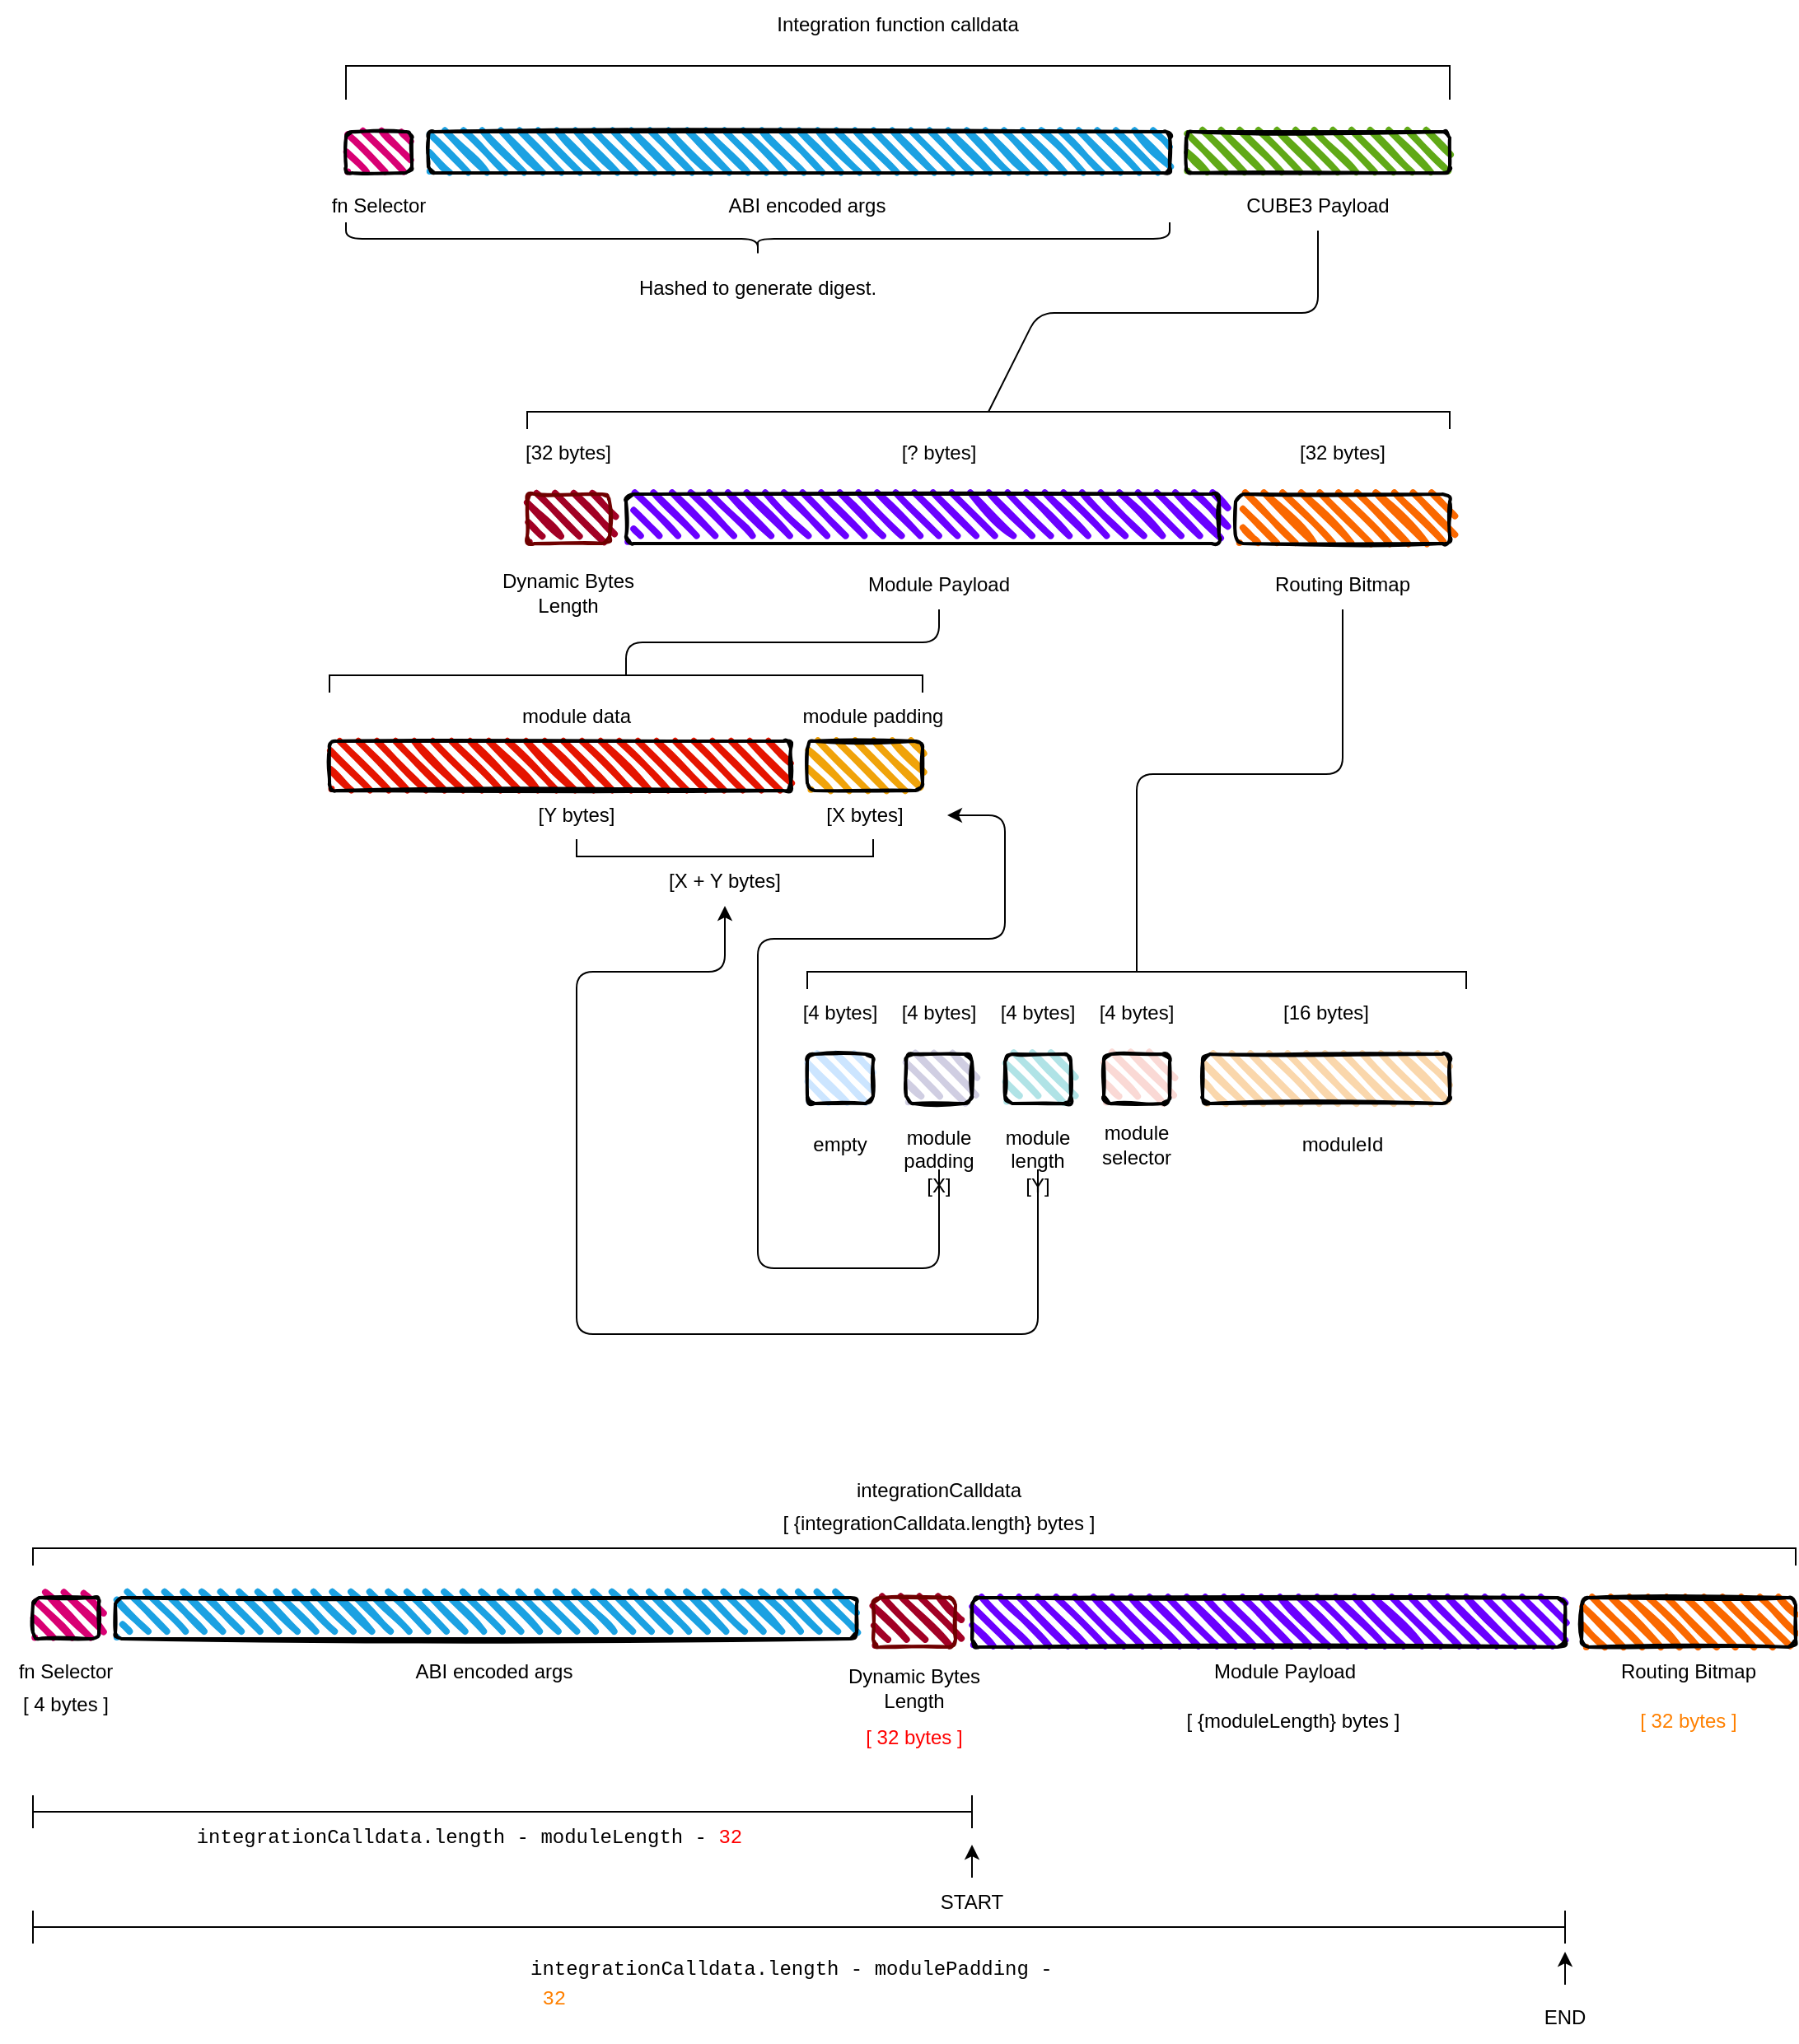 <mxfile>
    <diagram id="aLtOHtljQxS2jJvr5O-8" name="Page-1">
        <mxGraphModel dx="2155" dy="785" grid="1" gridSize="10" guides="1" tooltips="1" connect="1" arrows="1" fold="1" page="1" pageScale="1" pageWidth="850" pageHeight="1100" background="#FFFFFF" math="0" shadow="0">
            <root>
                <mxCell id="0"/>
                <mxCell id="1" parent="0"/>
                <mxCell id="2" value="" style="rounded=1;whiteSpace=wrap;html=1;strokeWidth=2;fillWeight=4;hachureGap=8;hachureAngle=45;fillColor=#1ba1e2;sketch=1;fontColor=#000000;strokeColor=#000000;" parent="1" vertex="1">
                    <mxGeometry x="90" y="270" width="450" height="25" as="geometry"/>
                </mxCell>
                <mxCell id="3" value="" style="rounded=1;whiteSpace=wrap;html=1;strokeWidth=2;fillWeight=4;hachureGap=8;hachureAngle=45;fillColor=#60a917;sketch=1;fontColor=#000000;strokeColor=#000000;" parent="1" vertex="1">
                    <mxGeometry x="550" y="270" width="160" height="25" as="geometry"/>
                </mxCell>
                <mxCell id="5" value="" style="shape=partialRectangle;whiteSpace=wrap;html=1;bottom=1;right=1;left=1;top=0;fillColor=none;routingCenterX=-0.5;rotation=-180;fontColor=#000000;strokeColor=#000000;" parent="1" vertex="1">
                    <mxGeometry x="40" y="230" width="670" height="20" as="geometry"/>
                </mxCell>
                <mxCell id="6" value="Integration function calldata" style="text;html=1;strokeColor=none;fillColor=none;align=center;verticalAlign=middle;whiteSpace=wrap;rounded=0;fontColor=#000000;" parent="1" vertex="1">
                    <mxGeometry x="275" y="190" width="200" height="30" as="geometry"/>
                </mxCell>
                <mxCell id="7" value="" style="rounded=1;whiteSpace=wrap;html=1;strokeWidth=2;fillWeight=4;hachureGap=8;hachureAngle=45;fillColor=#d80073;sketch=1;fontColor=#000000;strokeColor=#000000;" parent="1" vertex="1">
                    <mxGeometry x="40" y="270" width="40" height="25" as="geometry"/>
                </mxCell>
                <mxCell id="8" value="fn Selector" style="text;html=1;strokeColor=none;fillColor=none;align=center;verticalAlign=middle;whiteSpace=wrap;rounded=0;fontColor=#000000;" parent="1" vertex="1">
                    <mxGeometry x="20" y="300" width="80" height="30" as="geometry"/>
                </mxCell>
                <mxCell id="9" value="ABI encoded args" style="text;html=1;strokeColor=none;fillColor=none;align=center;verticalAlign=middle;whiteSpace=wrap;rounded=0;fontColor=#000000;" parent="1" vertex="1">
                    <mxGeometry x="270" y="300" width="100" height="30" as="geometry"/>
                </mxCell>
                <mxCell id="10" value="CUBE3 Payload" style="text;html=1;strokeColor=none;fillColor=none;align=center;verticalAlign=middle;whiteSpace=wrap;rounded=0;fontColor=#000000;" parent="1" vertex="1">
                    <mxGeometry x="580" y="300" width="100" height="30" as="geometry"/>
                </mxCell>
                <mxCell id="11" value="" style="rounded=1;whiteSpace=wrap;html=1;strokeWidth=2;fillWeight=4;hachureGap=8;hachureAngle=45;fillColor=#6a00ff;sketch=1;fontColor=#000000;strokeColor=#000000;" parent="1" vertex="1">
                    <mxGeometry x="210" y="490" width="360" height="30" as="geometry"/>
                </mxCell>
                <mxCell id="12" value="" style="rounded=1;whiteSpace=wrap;html=1;strokeWidth=2;fillWeight=4;hachureGap=8;hachureAngle=45;fillColor=#fa6800;sketch=1;fontColor=#000000;strokeColor=#000000;" parent="1" vertex="1">
                    <mxGeometry x="580" y="490" width="130" height="30" as="geometry"/>
                </mxCell>
                <mxCell id="15" value="Module Payload" style="text;html=1;strokeColor=none;fillColor=none;align=center;verticalAlign=middle;whiteSpace=wrap;rounded=0;fontColor=#000000;" parent="1" vertex="1">
                    <mxGeometry x="350" y="530" width="100" height="30" as="geometry"/>
                </mxCell>
                <mxCell id="16" value="Routing Bitmap" style="text;html=1;strokeColor=none;fillColor=none;align=center;verticalAlign=middle;whiteSpace=wrap;rounded=0;fontColor=#000000;" parent="1" vertex="1">
                    <mxGeometry x="595" y="530" width="100" height="30" as="geometry"/>
                </mxCell>
                <mxCell id="19" value="" style="rounded=1;whiteSpace=wrap;html=1;strokeWidth=2;fillWeight=4;hachureGap=8;hachureAngle=45;fillColor=#fad7ac;sketch=1;strokeColor=#000000;fontColor=#000000;" parent="1" vertex="1">
                    <mxGeometry x="560" y="830" width="150" height="30" as="geometry"/>
                </mxCell>
                <mxCell id="20" value="" style="rounded=1;whiteSpace=wrap;html=1;strokeWidth=2;fillWeight=4;hachureGap=8;hachureAngle=45;fillColor=#fad9d5;sketch=1;strokeColor=#000000;fontColor=#000000;" parent="1" vertex="1">
                    <mxGeometry x="500" y="830" width="40" height="30" as="geometry"/>
                </mxCell>
                <mxCell id="21" value="" style="rounded=1;whiteSpace=wrap;html=1;strokeWidth=2;fillWeight=4;hachureGap=8;hachureAngle=45;fillColor=#b0e3e6;sketch=1;strokeColor=#000000;fontColor=#000000;" parent="1" vertex="1">
                    <mxGeometry x="440" y="830" width="40" height="30" as="geometry"/>
                </mxCell>
                <mxCell id="22" value="" style="rounded=1;whiteSpace=wrap;html=1;strokeWidth=2;fillWeight=4;hachureGap=8;hachureAngle=45;fillColor=#d0cee2;sketch=1;strokeColor=#000000;fontColor=#000000;" parent="1" vertex="1">
                    <mxGeometry x="380" y="830" width="40" height="30" as="geometry"/>
                </mxCell>
                <mxCell id="23" value="" style="rounded=1;whiteSpace=wrap;html=1;strokeWidth=2;fillWeight=4;hachureGap=8;hachureAngle=45;fillColor=#cce5ff;sketch=1;strokeColor=#000000;fontColor=#000000;" parent="1" vertex="1">
                    <mxGeometry x="320" y="830" width="40" height="30" as="geometry"/>
                </mxCell>
                <mxCell id="24" value="moduleId" style="text;html=1;strokeColor=none;fillColor=none;align=center;verticalAlign=middle;whiteSpace=wrap;rounded=0;fontColor=#000000;" parent="1" vertex="1">
                    <mxGeometry x="595" y="870" width="100" height="30" as="geometry"/>
                </mxCell>
                <mxCell id="25" value="module&lt;br&gt;selector" style="text;html=1;strokeColor=none;fillColor=none;align=center;verticalAlign=middle;whiteSpace=wrap;rounded=0;fontColor=#000000;" parent="1" vertex="1">
                    <mxGeometry x="470" y="870" width="100" height="30" as="geometry"/>
                </mxCell>
                <mxCell id="26" value="[16 bytes]" style="text;html=1;strokeColor=none;fillColor=none;align=center;verticalAlign=middle;whiteSpace=wrap;rounded=0;fontColor=#000000;" parent="1" vertex="1">
                    <mxGeometry x="585" y="790" width="100" height="30" as="geometry"/>
                </mxCell>
                <mxCell id="27" value="[32 bytes]" style="text;html=1;strokeColor=none;fillColor=none;align=center;verticalAlign=middle;whiteSpace=wrap;rounded=0;fontColor=#000000;" parent="1" vertex="1">
                    <mxGeometry x="595" y="450" width="100" height="30" as="geometry"/>
                </mxCell>
                <mxCell id="28" value="[4 bytes]" style="text;html=1;strokeColor=none;fillColor=none;align=center;verticalAlign=middle;whiteSpace=wrap;rounded=0;fontColor=#000000;" parent="1" vertex="1">
                    <mxGeometry x="470" y="790" width="100" height="30" as="geometry"/>
                </mxCell>
                <mxCell id="29" value="[4 bytes]" style="text;html=1;strokeColor=none;fillColor=none;align=center;verticalAlign=middle;whiteSpace=wrap;rounded=0;fontColor=#000000;" parent="1" vertex="1">
                    <mxGeometry x="410" y="790" width="100" height="30" as="geometry"/>
                </mxCell>
                <mxCell id="30" value="[4 bytes]" style="text;html=1;strokeColor=none;fillColor=none;align=center;verticalAlign=middle;whiteSpace=wrap;rounded=0;fontColor=#000000;" parent="1" vertex="1">
                    <mxGeometry x="290" y="790" width="100" height="30" as="geometry"/>
                </mxCell>
                <mxCell id="32" value="[4 bytes]" style="text;html=1;strokeColor=none;fillColor=none;align=center;verticalAlign=middle;whiteSpace=wrap;rounded=0;fontColor=#000000;" parent="1" vertex="1">
                    <mxGeometry x="350" y="790" width="100" height="30" as="geometry"/>
                </mxCell>
                <mxCell id="33" value="module&lt;br&gt;length&lt;br&gt;[Y]" style="text;html=1;strokeColor=none;fillColor=none;align=center;verticalAlign=middle;whiteSpace=wrap;rounded=0;fontColor=#000000;" parent="1" vertex="1">
                    <mxGeometry x="410" y="880" width="100" height="30" as="geometry"/>
                </mxCell>
                <mxCell id="34" value="module&lt;br&gt;padding&lt;br&gt;[X]" style="text;html=1;strokeColor=none;fillColor=none;align=center;verticalAlign=middle;whiteSpace=wrap;rounded=0;fontColor=#000000;" parent="1" vertex="1">
                    <mxGeometry x="350" y="880" width="100" height="30" as="geometry"/>
                </mxCell>
                <mxCell id="36" value="" style="rounded=1;whiteSpace=wrap;html=1;strokeWidth=2;fillWeight=4;hachureGap=8;hachureAngle=45;fillColor=#f0a30a;sketch=1;fontColor=#000000;strokeColor=#000000;" parent="1" vertex="1">
                    <mxGeometry x="320" y="640" width="70" height="30" as="geometry"/>
                </mxCell>
                <mxCell id="37" value="" style="rounded=1;whiteSpace=wrap;html=1;strokeWidth=2;fillWeight=4;hachureGap=8;hachureAngle=45;fillColor=#e51400;sketch=1;fontColor=#000000;strokeColor=#000000;" parent="1" vertex="1">
                    <mxGeometry x="30" y="640" width="280" height="30" as="geometry"/>
                </mxCell>
                <mxCell id="38" value="" style="shape=partialRectangle;whiteSpace=wrap;html=1;bottom=1;right=1;left=1;top=0;fillColor=none;routingCenterX=-0.5;rotation=-180;fontColor=#000000;strokeColor=#000000;" parent="1" vertex="1">
                    <mxGeometry x="150" y="440" width="560" height="10" as="geometry"/>
                </mxCell>
                <mxCell id="40" value="" style="endArrow=none;html=1;entryX=0.5;entryY=1;entryDx=0;entryDy=0;exitX=0.5;exitY=1;exitDx=0;exitDy=0;fontColor=#000000;strokeColor=#000000;" parent="1" source="10" target="38" edge="1">
                    <mxGeometry width="50" height="50" relative="1" as="geometry">
                        <mxPoint x="410" y="620" as="sourcePoint"/>
                        <mxPoint x="460" y="570" as="targetPoint"/>
                        <Array as="points">
                            <mxPoint x="630" y="380"/>
                            <mxPoint x="460" y="380"/>
                        </Array>
                    </mxGeometry>
                </mxCell>
                <mxCell id="41" value="" style="shape=partialRectangle;whiteSpace=wrap;html=1;bottom=1;right=1;left=1;top=0;fillColor=none;routingCenterX=-0.5;rotation=-180;fontColor=#000000;strokeColor=#000000;" parent="1" vertex="1">
                    <mxGeometry x="30" y="600" width="360" height="10" as="geometry"/>
                </mxCell>
                <mxCell id="42" value="" style="shape=partialRectangle;whiteSpace=wrap;html=1;bottom=1;right=1;left=1;top=0;fillColor=none;routingCenterX=-0.5;rotation=-180;fontColor=#000000;strokeColor=#000000;" parent="1" vertex="1">
                    <mxGeometry x="320" y="780" width="400" height="10" as="geometry"/>
                </mxCell>
                <mxCell id="43" value="" style="endArrow=none;html=1;entryX=0.5;entryY=1;entryDx=0;entryDy=0;exitX=0.5;exitY=1;exitDx=0;exitDy=0;fontColor=#000000;strokeColor=#000000;" parent="1" source="15" target="41" edge="1">
                    <mxGeometry width="50" height="50" relative="1" as="geometry">
                        <mxPoint x="340" y="720" as="sourcePoint"/>
                        <mxPoint x="390" y="670" as="targetPoint"/>
                        <Array as="points">
                            <mxPoint x="400" y="580"/>
                            <mxPoint x="210" y="580"/>
                        </Array>
                    </mxGeometry>
                </mxCell>
                <mxCell id="44" value="" style="endArrow=none;html=1;entryX=0.5;entryY=1;entryDx=0;entryDy=0;exitX=0.5;exitY=1;exitDx=0;exitDy=0;fontColor=#000000;strokeColor=#000000;" parent="1" source="16" target="42" edge="1">
                    <mxGeometry width="50" height="50" relative="1" as="geometry">
                        <mxPoint x="340" y="720" as="sourcePoint"/>
                        <mxPoint x="390" y="670" as="targetPoint"/>
                        <Array as="points">
                            <mxPoint x="645" y="660"/>
                            <mxPoint x="520" y="660"/>
                        </Array>
                    </mxGeometry>
                </mxCell>
                <mxCell id="45" value="[Y bytes]" style="text;html=1;strokeColor=none;fillColor=none;align=center;verticalAlign=middle;whiteSpace=wrap;rounded=0;fontColor=#000000;" parent="1" vertex="1">
                    <mxGeometry x="130" y="670" width="100" height="30" as="geometry"/>
                </mxCell>
                <mxCell id="46" value="[X bytes]" style="text;html=1;strokeColor=none;fillColor=none;align=center;verticalAlign=middle;whiteSpace=wrap;rounded=0;fontColor=#000000;" parent="1" vertex="1">
                    <mxGeometry x="305" y="670" width="100" height="30" as="geometry"/>
                </mxCell>
                <mxCell id="47" value="[? bytes]" style="text;html=1;strokeColor=none;fillColor=none;align=center;verticalAlign=middle;whiteSpace=wrap;rounded=0;fontColor=#000000;" parent="1" vertex="1">
                    <mxGeometry x="350" y="450" width="100" height="30" as="geometry"/>
                </mxCell>
                <mxCell id="48" value="empty" style="text;html=1;strokeColor=none;fillColor=none;align=center;verticalAlign=middle;whiteSpace=wrap;rounded=0;fontColor=#000000;" parent="1" vertex="1">
                    <mxGeometry x="290" y="870" width="100" height="30" as="geometry"/>
                </mxCell>
                <mxCell id="52" value="module padding" style="text;html=1;strokeColor=none;fillColor=none;align=center;verticalAlign=middle;whiteSpace=wrap;rounded=0;fontColor=#000000;" parent="1" vertex="1">
                    <mxGeometry x="310" y="610" width="100" height="30" as="geometry"/>
                </mxCell>
                <mxCell id="53" value="module data" style="text;html=1;strokeColor=none;fillColor=none;align=center;verticalAlign=middle;whiteSpace=wrap;rounded=0;fontColor=#000000;" parent="1" vertex="1">
                    <mxGeometry x="130" y="610" width="100" height="30" as="geometry"/>
                </mxCell>
                <mxCell id="56" value="" style="endArrow=classic;html=1;fontColor=#000000;strokeColor=#000000;" parent="1" edge="1">
                    <mxGeometry width="50" height="50" relative="1" as="geometry">
                        <mxPoint x="460" y="900" as="sourcePoint"/>
                        <mxPoint x="270" y="740" as="targetPoint"/>
                        <Array as="points">
                            <mxPoint x="460" y="1000"/>
                            <mxPoint x="180" y="1000"/>
                            <mxPoint x="180" y="880"/>
                            <mxPoint x="180" y="780"/>
                            <mxPoint x="270" y="780"/>
                        </Array>
                    </mxGeometry>
                </mxCell>
                <mxCell id="57" value="" style="endArrow=classic;html=1;entryX=1;entryY=0.5;entryDx=0;entryDy=0;fontColor=#000000;strokeColor=#000000;" parent="1" target="46" edge="1">
                    <mxGeometry width="50" height="50" relative="1" as="geometry">
                        <mxPoint x="400" y="900" as="sourcePoint"/>
                        <mxPoint x="310" y="840" as="targetPoint"/>
                        <Array as="points">
                            <mxPoint x="400" y="960"/>
                            <mxPoint x="290" y="960"/>
                            <mxPoint x="290" y="860"/>
                            <mxPoint x="290" y="760"/>
                            <mxPoint x="350" y="760"/>
                            <mxPoint x="440" y="760"/>
                            <mxPoint x="440" y="685"/>
                        </Array>
                    </mxGeometry>
                </mxCell>
                <mxCell id="58" value="" style="rounded=1;whiteSpace=wrap;html=1;strokeWidth=2;fillWeight=4;hachureGap=8;hachureAngle=45;fillColor=#a20025;sketch=1;fontColor=#ffffff;strokeColor=#6F0000;" parent="1" vertex="1">
                    <mxGeometry x="150" y="490" width="50" height="30" as="geometry"/>
                </mxCell>
                <mxCell id="59" value="Dynamic Bytes&lt;br&gt;Length" style="text;html=1;strokeColor=none;fillColor=none;align=center;verticalAlign=middle;whiteSpace=wrap;rounded=0;fontColor=#000000;" parent="1" vertex="1">
                    <mxGeometry x="125" y="535" width="100" height="30" as="geometry"/>
                </mxCell>
                <mxCell id="60" value="[32 bytes]" style="text;html=1;strokeColor=none;fillColor=none;align=center;verticalAlign=middle;whiteSpace=wrap;rounded=0;fontColor=#000000;" parent="1" vertex="1">
                    <mxGeometry x="125" y="450" width="100" height="30" as="geometry"/>
                </mxCell>
                <mxCell id="61" value="" style="shape=curlyBracket;whiteSpace=wrap;html=1;rounded=1;labelPosition=left;verticalLabelPosition=middle;align=right;verticalAlign=middle;strokeColor=#000000;fontColor=#000000;rotation=-90;" parent="1" vertex="1">
                    <mxGeometry x="280" y="85" width="20" height="500" as="geometry"/>
                </mxCell>
                <mxCell id="62" value="Hashed to generate digest." style="text;html=1;strokeColor=none;fillColor=none;align=center;verticalAlign=middle;whiteSpace=wrap;rounded=0;fontColor=#000000;" parent="1" vertex="1">
                    <mxGeometry x="200" y="350" width="180" height="30" as="geometry"/>
                </mxCell>
                <mxCell id="63" value="" style="shape=partialRectangle;whiteSpace=wrap;html=1;bottom=1;right=1;left=1;top=0;fillColor=none;routingCenterX=-0.5;rotation=0;fontColor=#000000;strokeColor=#000000;" vertex="1" parent="1">
                    <mxGeometry x="180" y="700" width="180" height="10" as="geometry"/>
                </mxCell>
                <mxCell id="64" value="[X + Y bytes]" style="text;html=1;strokeColor=none;fillColor=none;align=center;verticalAlign=middle;whiteSpace=wrap;rounded=0;fontColor=#000000;" vertex="1" parent="1">
                    <mxGeometry x="220" y="710" width="100" height="30" as="geometry"/>
                </mxCell>
                <mxCell id="65" value="" style="rounded=1;whiteSpace=wrap;html=1;strokeWidth=2;fillWeight=4;hachureGap=8;hachureAngle=45;fillColor=#6a00ff;sketch=1;fontColor=#000000;strokeColor=#000000;" vertex="1" parent="1">
                    <mxGeometry x="420" y="1160" width="360" height="30" as="geometry"/>
                </mxCell>
                <mxCell id="66" value="" style="rounded=1;whiteSpace=wrap;html=1;strokeWidth=2;fillWeight=4;hachureGap=8;hachureAngle=45;fillColor=#fa6800;sketch=1;fontColor=#000000;strokeColor=#000000;" vertex="1" parent="1">
                    <mxGeometry x="790" y="1160" width="130" height="30" as="geometry"/>
                </mxCell>
                <mxCell id="67" value="" style="rounded=1;whiteSpace=wrap;html=1;strokeWidth=2;fillWeight=4;hachureGap=8;hachureAngle=45;fillColor=#a20025;sketch=1;fontColor=#ffffff;strokeColor=#6F0000;" vertex="1" parent="1">
                    <mxGeometry x="360" y="1160" width="50" height="30" as="geometry"/>
                </mxCell>
                <mxCell id="68" value="" style="rounded=1;whiteSpace=wrap;html=1;strokeWidth=2;fillWeight=4;hachureGap=8;hachureAngle=45;fillColor=#1ba1e2;sketch=1;fontColor=#000000;strokeColor=#000000;" vertex="1" parent="1">
                    <mxGeometry x="-100" y="1160" width="450" height="25" as="geometry"/>
                </mxCell>
                <mxCell id="69" value="" style="rounded=1;whiteSpace=wrap;html=1;strokeWidth=2;fillWeight=4;hachureGap=8;hachureAngle=45;fillColor=#d80073;sketch=1;fontColor=#000000;strokeColor=#000000;" vertex="1" parent="1">
                    <mxGeometry x="-150" y="1160" width="40" height="25" as="geometry"/>
                </mxCell>
                <mxCell id="70" value="fn Selector" style="text;html=1;strokeColor=none;fillColor=none;align=center;verticalAlign=middle;whiteSpace=wrap;rounded=0;fontColor=#000000;" vertex="1" parent="1">
                    <mxGeometry x="-170" y="1190" width="80" height="30" as="geometry"/>
                </mxCell>
                <mxCell id="71" value="ABI encoded args" style="text;html=1;strokeColor=none;fillColor=none;align=center;verticalAlign=middle;whiteSpace=wrap;rounded=0;fontColor=#000000;" vertex="1" parent="1">
                    <mxGeometry x="80" y="1190" width="100" height="30" as="geometry"/>
                </mxCell>
                <mxCell id="72" value="Dynamic Bytes&lt;br&gt;Length" style="text;html=1;strokeColor=none;fillColor=none;align=center;verticalAlign=middle;whiteSpace=wrap;rounded=0;fontColor=#000000;" vertex="1" parent="1">
                    <mxGeometry x="335" y="1200" width="100" height="30" as="geometry"/>
                </mxCell>
                <mxCell id="73" value="Module Payload" style="text;html=1;strokeColor=none;fillColor=none;align=center;verticalAlign=middle;whiteSpace=wrap;rounded=0;fontColor=#000000;" vertex="1" parent="1">
                    <mxGeometry x="560" y="1190" width="100" height="30" as="geometry"/>
                </mxCell>
                <mxCell id="74" value="Routing Bitmap" style="text;html=1;strokeColor=none;fillColor=none;align=center;verticalAlign=middle;whiteSpace=wrap;rounded=0;fontColor=#000000;" vertex="1" parent="1">
                    <mxGeometry x="805" y="1190" width="100" height="30" as="geometry"/>
                </mxCell>
                <mxCell id="76" value="" style="shape=partialRectangle;whiteSpace=wrap;html=1;bottom=1;right=1;left=1;top=0;fillColor=none;routingCenterX=-0.5;rotation=-180;fontColor=#000000;strokeColor=#000000;" vertex="1" parent="1">
                    <mxGeometry x="-150" y="1130" width="1070" height="10" as="geometry"/>
                </mxCell>
                <mxCell id="80" value="integrationCalldata" style="text;html=1;strokeColor=none;fillColor=none;align=center;verticalAlign=middle;whiteSpace=wrap;rounded=0;fontColor=#000000;" vertex="1" parent="1">
                    <mxGeometry x="350" y="1080" width="100" height="30" as="geometry"/>
                </mxCell>
                <mxCell id="81" value="[ {integrationCalldata.length} bytes ]" style="text;html=1;strokeColor=none;fillColor=none;align=center;verticalAlign=middle;whiteSpace=wrap;rounded=0;fontColor=#000000;" vertex="1" parent="1">
                    <mxGeometry x="280" y="1100" width="240" height="30" as="geometry"/>
                </mxCell>
                <mxCell id="82" value="[ 4 bytes ]" style="text;html=1;strokeColor=none;fillColor=none;align=center;verticalAlign=middle;whiteSpace=wrap;rounded=0;fontColor=#000000;" vertex="1" parent="1">
                    <mxGeometry x="-170" y="1210" width="80" height="30" as="geometry"/>
                </mxCell>
                <mxCell id="83" value="[ 32 bytes ]" style="text;html=1;strokeColor=none;fillColor=none;align=center;verticalAlign=middle;whiteSpace=wrap;rounded=0;fontColor=#FF0000;" vertex="1" parent="1">
                    <mxGeometry x="345" y="1230" width="80" height="30" as="geometry"/>
                </mxCell>
                <mxCell id="84" value="[ 32 bytes ]" style="text;html=1;strokeColor=none;fillColor=none;align=center;verticalAlign=middle;whiteSpace=wrap;rounded=0;fontColor=#FF8000;" vertex="1" parent="1">
                    <mxGeometry x="815" y="1220" width="80" height="30" as="geometry"/>
                </mxCell>
                <mxCell id="85" value="[ {moduleLength} bytes ]" style="text;html=1;strokeColor=none;fillColor=none;align=center;verticalAlign=middle;whiteSpace=wrap;rounded=0;fontColor=#000000;" vertex="1" parent="1">
                    <mxGeometry x="540" y="1220" width="150" height="30" as="geometry"/>
                </mxCell>
                <mxCell id="87" value="" style="shape=crossbar;whiteSpace=wrap;html=1;rounded=1;strokeColor=#000000;" vertex="1" parent="1">
                    <mxGeometry x="-150" y="1280" width="570" height="20" as="geometry"/>
                </mxCell>
                <mxCell id="88" value="" style="shape=crossbar;whiteSpace=wrap;html=1;rounded=1;strokeColor=#000000;" vertex="1" parent="1">
                    <mxGeometry x="-150" y="1350" width="930" height="20" as="geometry"/>
                </mxCell>
                <mxCell id="89" value="&lt;div style=&quot;font-family: &amp;quot;Cascadia Code&amp;quot;, Menlo, Monaco, &amp;quot;Courier New&amp;quot;, monospace, Menlo, Monaco, &amp;quot;Courier New&amp;quot;, monospace; font-weight: normal; font-size: 12px; line-height: 18px;&quot;&gt;&lt;div style=&quot;&quot;&gt;integrationCalldata.length - moduleLength - &lt;font color=&quot;#ff0000&quot;&gt;32&lt;/font&gt;&lt;/div&gt;&lt;/div&gt;" style="text;html=1;strokeColor=none;fillColor=none;align=center;verticalAlign=middle;whiteSpace=wrap;rounded=0;fontColor=#000000;" vertex="1" parent="1">
                    <mxGeometry x="-80" y="1290" width="390" height="30" as="geometry"/>
                </mxCell>
                <mxCell id="90" value="&lt;div style=&quot;font-family: &amp;quot;Cascadia Code&amp;quot;, Menlo, Monaco, &amp;quot;Courier New&amp;quot;, monospace, Menlo, Monaco, &amp;quot;Courier New&amp;quot;, monospace; font-weight: normal; font-size: 12px; line-height: 18px;&quot;&gt;&lt;div style=&quot;&quot;&gt;&lt;font color=&quot;#000000&quot;&gt;integrationCalldata.length -&amp;nbsp;modulePadding -&amp;nbsp;&lt;/font&gt;&lt;font color=&quot;#ff8000&quot;&gt;32&lt;/font&gt;&lt;/div&gt;&lt;/div&gt;" style="text;whiteSpace=wrap;html=1;" vertex="1" parent="1">
                    <mxGeometry x="150" y="1370" width="340" height="30" as="geometry"/>
                </mxCell>
                <mxCell id="92" value="" style="endArrow=classic;html=1;strokeColor=#000000;" edge="1" parent="1">
                    <mxGeometry width="50" height="50" relative="1" as="geometry">
                        <mxPoint x="420" y="1330" as="sourcePoint"/>
                        <mxPoint x="420" y="1310" as="targetPoint"/>
                        <Array as="points">
                            <mxPoint x="420" y="1330"/>
                        </Array>
                    </mxGeometry>
                </mxCell>
                <mxCell id="93" value="START" style="text;html=1;strokeColor=none;fillColor=none;align=center;verticalAlign=middle;whiteSpace=wrap;rounded=0;fontColor=#000000;" vertex="1" parent="1">
                    <mxGeometry x="380" y="1330" width="80" height="30" as="geometry"/>
                </mxCell>
                <mxCell id="94" value="" style="endArrow=classic;html=1;strokeColor=#000000;" edge="1" parent="1">
                    <mxGeometry width="50" height="50" relative="1" as="geometry">
                        <mxPoint x="780" y="1395" as="sourcePoint"/>
                        <mxPoint x="780" y="1375" as="targetPoint"/>
                        <Array as="points">
                            <mxPoint x="780" y="1395"/>
                        </Array>
                    </mxGeometry>
                </mxCell>
                <mxCell id="95" value="END" style="text;html=1;strokeColor=none;fillColor=none;align=center;verticalAlign=middle;whiteSpace=wrap;rounded=0;fontColor=#000000;" vertex="1" parent="1">
                    <mxGeometry x="740" y="1400" width="80" height="30" as="geometry"/>
                </mxCell>
            </root>
        </mxGraphModel>
    </diagram>
</mxfile>